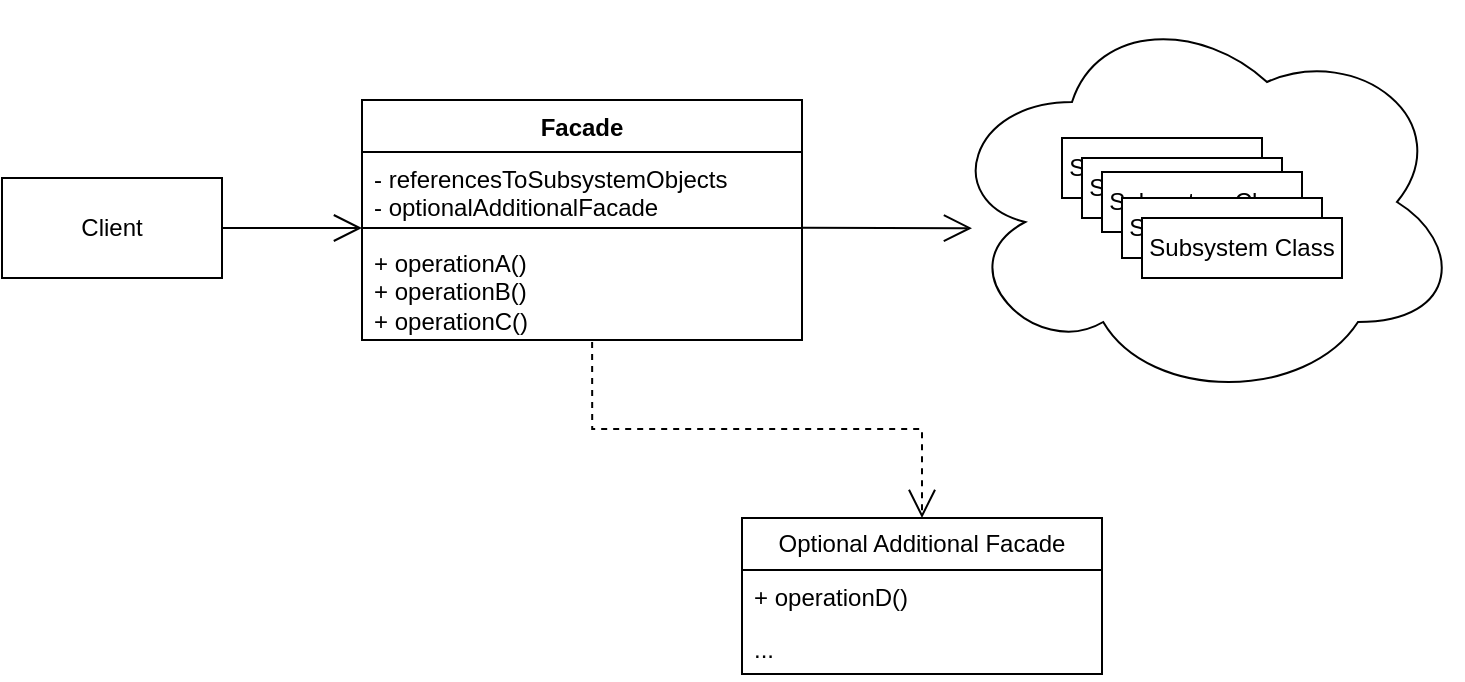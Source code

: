 <mxfile version="21.1.2" type="device">
  <diagram id="C5RBs43oDa-KdzZeNtuy" name="Page-1">
    <mxGraphModel dx="1195" dy="703" grid="1" gridSize="10" guides="1" tooltips="1" connect="1" arrows="1" fold="1" page="1" pageScale="1" pageWidth="827" pageHeight="1169" math="0" shadow="0">
      <root>
        <mxCell id="WIyWlLk6GJQsqaUBKTNV-0" />
        <mxCell id="WIyWlLk6GJQsqaUBKTNV-1" parent="WIyWlLk6GJQsqaUBKTNV-0" />
        <mxCell id="QhCB_V-oAfmcIfUx4NEu-0" value="" style="ellipse;shape=cloud;whiteSpace=wrap;html=1;" vertex="1" parent="WIyWlLk6GJQsqaUBKTNV-1">
          <mxGeometry x="520" y="12" width="260" height="200" as="geometry" />
        </mxCell>
        <mxCell id="QhCB_V-oAfmcIfUx4NEu-1" value="Client" style="html=1;whiteSpace=wrap;" vertex="1" parent="WIyWlLk6GJQsqaUBKTNV-1">
          <mxGeometry x="50" y="100" width="110" height="50" as="geometry" />
        </mxCell>
        <mxCell id="QhCB_V-oAfmcIfUx4NEu-2" value="Facade" style="swimlane;fontStyle=1;align=center;verticalAlign=top;childLayout=stackLayout;horizontal=1;startSize=26;horizontalStack=0;resizeParent=1;resizeParentMax=0;resizeLast=0;collapsible=1;marginBottom=0;whiteSpace=wrap;html=1;" vertex="1" parent="WIyWlLk6GJQsqaUBKTNV-1">
          <mxGeometry x="230" y="61" width="220" height="120" as="geometry" />
        </mxCell>
        <mxCell id="QhCB_V-oAfmcIfUx4NEu-3" value="- referencesToSubsystemObjects&lt;br&gt;- optionalAdditionalFacade" style="text;strokeColor=none;fillColor=none;align=left;verticalAlign=top;spacingLeft=4;spacingRight=4;overflow=hidden;rotatable=0;points=[[0,0.5],[1,0.5]];portConstraint=eastwest;whiteSpace=wrap;html=1;" vertex="1" parent="QhCB_V-oAfmcIfUx4NEu-2">
          <mxGeometry y="26" width="220" height="34" as="geometry" />
        </mxCell>
        <mxCell id="QhCB_V-oAfmcIfUx4NEu-4" value="" style="line;strokeWidth=1;fillColor=none;align=left;verticalAlign=middle;spacingTop=-1;spacingLeft=3;spacingRight=3;rotatable=0;labelPosition=right;points=[];portConstraint=eastwest;strokeColor=inherit;" vertex="1" parent="QhCB_V-oAfmcIfUx4NEu-2">
          <mxGeometry y="60" width="220" height="8" as="geometry" />
        </mxCell>
        <mxCell id="QhCB_V-oAfmcIfUx4NEu-5" value="+ operationA()&lt;br&gt;+ operationB()&lt;br&gt;+ operationC()" style="text;strokeColor=none;fillColor=none;align=left;verticalAlign=top;spacingLeft=4;spacingRight=4;overflow=hidden;rotatable=0;points=[[0,0.5],[1,0.5]];portConstraint=eastwest;whiteSpace=wrap;html=1;" vertex="1" parent="QhCB_V-oAfmcIfUx4NEu-2">
          <mxGeometry y="68" width="220" height="52" as="geometry" />
        </mxCell>
        <mxCell id="QhCB_V-oAfmcIfUx4NEu-10" value="Optional Additional Facade" style="swimlane;fontStyle=0;childLayout=stackLayout;horizontal=1;startSize=26;fillColor=none;horizontalStack=0;resizeParent=1;resizeParentMax=0;resizeLast=0;collapsible=1;marginBottom=0;whiteSpace=wrap;html=1;" vertex="1" parent="WIyWlLk6GJQsqaUBKTNV-1">
          <mxGeometry x="420" y="270" width="180" height="78" as="geometry" />
        </mxCell>
        <mxCell id="QhCB_V-oAfmcIfUx4NEu-11" value="+ operationD()" style="text;strokeColor=none;fillColor=none;align=left;verticalAlign=top;spacingLeft=4;spacingRight=4;overflow=hidden;rotatable=0;points=[[0,0.5],[1,0.5]];portConstraint=eastwest;whiteSpace=wrap;html=1;" vertex="1" parent="QhCB_V-oAfmcIfUx4NEu-10">
          <mxGeometry y="26" width="180" height="26" as="geometry" />
        </mxCell>
        <mxCell id="QhCB_V-oAfmcIfUx4NEu-12" value="..." style="text;strokeColor=none;fillColor=none;align=left;verticalAlign=top;spacingLeft=4;spacingRight=4;overflow=hidden;rotatable=0;points=[[0,0.5],[1,0.5]];portConstraint=eastwest;whiteSpace=wrap;html=1;" vertex="1" parent="QhCB_V-oAfmcIfUx4NEu-10">
          <mxGeometry y="52" width="180" height="26" as="geometry" />
        </mxCell>
        <mxCell id="QhCB_V-oAfmcIfUx4NEu-15" value="" style="endArrow=open;endSize=12;dashed=1;html=1;rounded=0;exitX=0.523;exitY=1.019;exitDx=0;exitDy=0;exitPerimeter=0;edgeStyle=orthogonalEdgeStyle;entryX=0.5;entryY=0;entryDx=0;entryDy=0;" edge="1" parent="WIyWlLk6GJQsqaUBKTNV-1" source="QhCB_V-oAfmcIfUx4NEu-5" target="QhCB_V-oAfmcIfUx4NEu-10">
          <mxGeometry x="0.375" y="30" width="160" relative="1" as="geometry">
            <mxPoint x="340" y="230" as="sourcePoint" />
            <mxPoint x="500" y="230" as="targetPoint" />
            <mxPoint as="offset" />
          </mxGeometry>
        </mxCell>
        <mxCell id="QhCB_V-oAfmcIfUx4NEu-24" value="Subsystem Class" style="html=1;whiteSpace=wrap;" vertex="1" parent="WIyWlLk6GJQsqaUBKTNV-1">
          <mxGeometry x="580" y="80" width="100" height="30" as="geometry" />
        </mxCell>
        <mxCell id="QhCB_V-oAfmcIfUx4NEu-25" value="Subsystem Class" style="html=1;whiteSpace=wrap;" vertex="1" parent="WIyWlLk6GJQsqaUBKTNV-1">
          <mxGeometry x="590" y="90" width="100" height="30" as="geometry" />
        </mxCell>
        <mxCell id="QhCB_V-oAfmcIfUx4NEu-26" value="Subsystem Class" style="html=1;whiteSpace=wrap;" vertex="1" parent="WIyWlLk6GJQsqaUBKTNV-1">
          <mxGeometry x="600" y="97" width="100" height="30" as="geometry" />
        </mxCell>
        <mxCell id="QhCB_V-oAfmcIfUx4NEu-27" value="Subsystem Class" style="html=1;whiteSpace=wrap;" vertex="1" parent="WIyWlLk6GJQsqaUBKTNV-1">
          <mxGeometry x="610" y="110" width="100" height="30" as="geometry" />
        </mxCell>
        <mxCell id="QhCB_V-oAfmcIfUx4NEu-28" value="Subsystem Class" style="html=1;whiteSpace=wrap;" vertex="1" parent="WIyWlLk6GJQsqaUBKTNV-1">
          <mxGeometry x="620" y="120" width="100" height="30" as="geometry" />
        </mxCell>
        <mxCell id="QhCB_V-oAfmcIfUx4NEu-35" value="" style="endArrow=open;endFill=1;endSize=12;html=1;rounded=0;exitX=1;exitY=0.5;exitDx=0;exitDy=0;" edge="1" parent="WIyWlLk6GJQsqaUBKTNV-1" source="QhCB_V-oAfmcIfUx4NEu-1">
          <mxGeometry width="160" relative="1" as="geometry">
            <mxPoint x="180" y="240" as="sourcePoint" />
            <mxPoint x="230" y="125" as="targetPoint" />
          </mxGeometry>
        </mxCell>
        <mxCell id="QhCB_V-oAfmcIfUx4NEu-36" value="" style="endArrow=open;endFill=1;endSize=12;html=1;rounded=0;exitX=1;exitY=0.5;exitDx=0;exitDy=0;" edge="1" parent="WIyWlLk6GJQsqaUBKTNV-1">
          <mxGeometry width="160" relative="1" as="geometry">
            <mxPoint x="450" y="124.9" as="sourcePoint" />
            <mxPoint x="535" y="125.1" as="targetPoint" />
          </mxGeometry>
        </mxCell>
      </root>
    </mxGraphModel>
  </diagram>
</mxfile>
